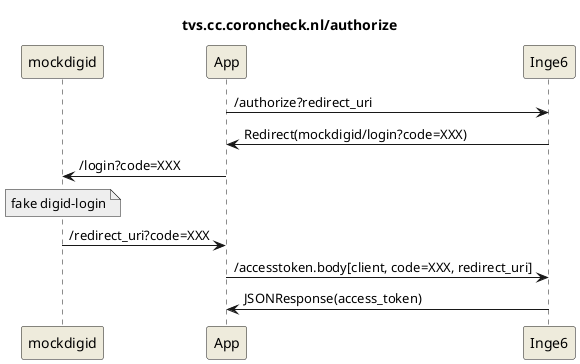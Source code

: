 @startuml
title tvs.cc.coroncheck.nl/authorize

skinparam backgroundColor white
skinparam participantBackgroundColor #EEEBDC
skinparam noteBackgroundColor #EEE

participant mockdigid
participant App

App->Inge6:/authorize?redirect_uri
Inge6->App:Redirect(mockdigid/login?code=XXX)

App->mockdigid:/login?code=XXX
note over mockdigid: fake digid-login

mockdigid->App:/redirect_uri?code=XXX

App->Inge6:/accesstoken.body[client, code=XXX, redirect_uri]
Inge6->App:JSONResponse(access_token)
@enduml